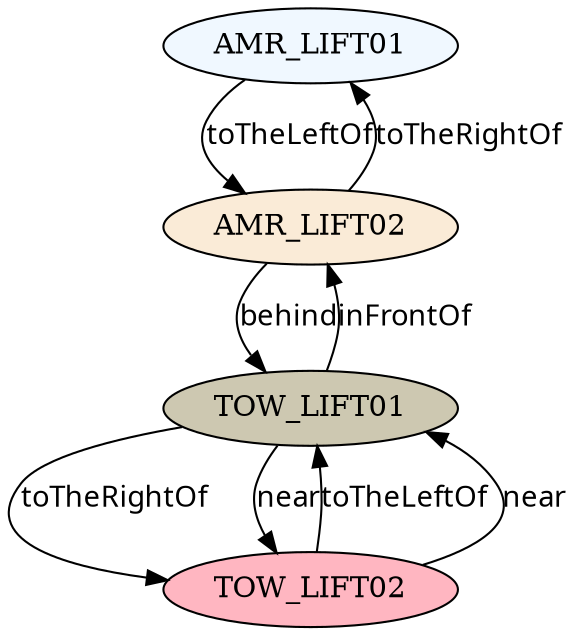 // The Scene Graph
digraph {
	node [fillcolor=aliceblue style=filled]
	0 [label=AMR_LIFT01]
	node [fillcolor=antiquewhite style=filled]
	1 [label=AMR_LIFT02]
	node [fillcolor=cornsilk3 style=filled]
	2 [label=TOW_LIFT01]
	node [fillcolor=lightpink style=filled]
	3 [label=TOW_LIFT02]
	edge [color=black fontname=Sans style=filled]
	0 -> 1 [label=toTheLeftOf]
	1 -> 0 [label=toTheRightOf]
	1 -> 2 [label=behind]
	2 -> 1 [label=inFrontOf]
	2 -> 3 [label=toTheRightOf]
	2 -> 3 [label=near]
	3 -> 2 [label=toTheLeftOf]
	3 -> 2 [label=near]
}
